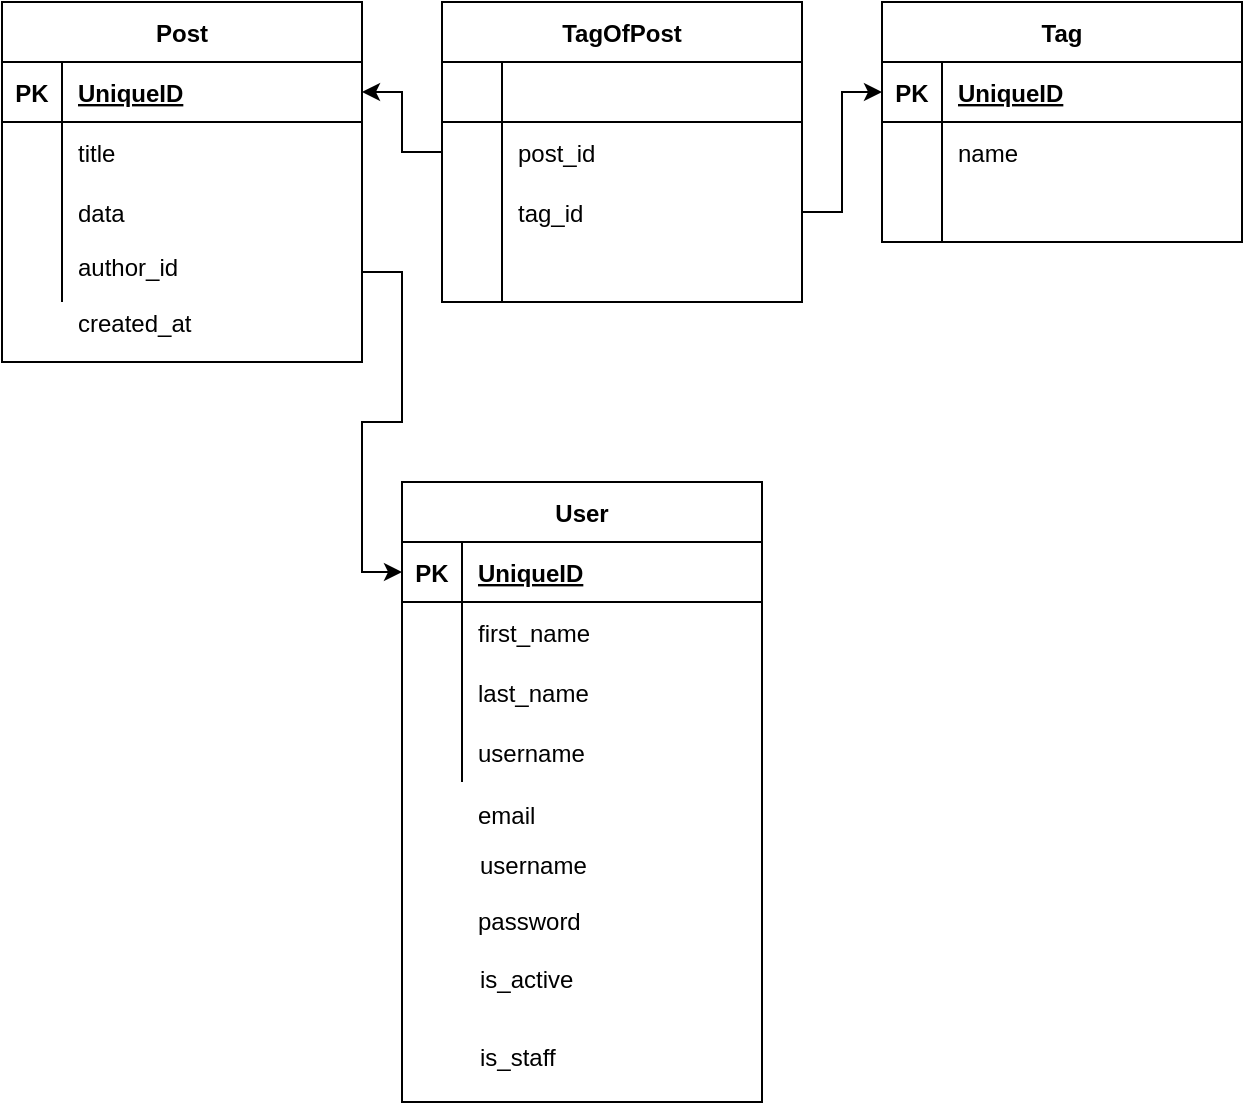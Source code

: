<mxfile version="20.0.4" type="device"><diagram id="tgaHIKJ7YFdfDCu7VzI3" name="blog"><mxGraphModel dx="851" dy="471" grid="1" gridSize="10" guides="1" tooltips="1" connect="1" arrows="1" fold="1" page="1" pageScale="1" pageWidth="850" pageHeight="1100" math="0" shadow="0"><root><mxCell id="0"/><mxCell id="1" parent="0"/><mxCell id="oHu_rSvorIhoFcOn5NiG-1" value="Post" style="shape=table;startSize=30;container=1;collapsible=1;childLayout=tableLayout;fixedRows=1;rowLines=0;fontStyle=1;align=center;resizeLast=1;" vertex="1" parent="1"><mxGeometry x="240" y="90" width="180" height="180" as="geometry"/></mxCell><mxCell id="oHu_rSvorIhoFcOn5NiG-2" value="" style="shape=tableRow;horizontal=0;startSize=0;swimlaneHead=0;swimlaneBody=0;fillColor=none;collapsible=0;dropTarget=0;points=[[0,0.5],[1,0.5]];portConstraint=eastwest;top=0;left=0;right=0;bottom=1;" vertex="1" parent="oHu_rSvorIhoFcOn5NiG-1"><mxGeometry y="30" width="180" height="30" as="geometry"/></mxCell><mxCell id="oHu_rSvorIhoFcOn5NiG-3" value="PK" style="shape=partialRectangle;connectable=0;fillColor=none;top=0;left=0;bottom=0;right=0;fontStyle=1;overflow=hidden;" vertex="1" parent="oHu_rSvorIhoFcOn5NiG-2"><mxGeometry width="30" height="30" as="geometry"><mxRectangle width="30" height="30" as="alternateBounds"/></mxGeometry></mxCell><mxCell id="oHu_rSvorIhoFcOn5NiG-4" value="UniqueID" style="shape=partialRectangle;connectable=0;fillColor=none;top=0;left=0;bottom=0;right=0;align=left;spacingLeft=6;fontStyle=5;overflow=hidden;" vertex="1" parent="oHu_rSvorIhoFcOn5NiG-2"><mxGeometry x="30" width="150" height="30" as="geometry"><mxRectangle width="150" height="30" as="alternateBounds"/></mxGeometry></mxCell><mxCell id="oHu_rSvorIhoFcOn5NiG-5" value="" style="shape=tableRow;horizontal=0;startSize=0;swimlaneHead=0;swimlaneBody=0;fillColor=none;collapsible=0;dropTarget=0;points=[[0,0.5],[1,0.5]];portConstraint=eastwest;top=0;left=0;right=0;bottom=0;" vertex="1" parent="oHu_rSvorIhoFcOn5NiG-1"><mxGeometry y="60" width="180" height="30" as="geometry"/></mxCell><mxCell id="oHu_rSvorIhoFcOn5NiG-6" value="" style="shape=partialRectangle;connectable=0;fillColor=none;top=0;left=0;bottom=0;right=0;editable=1;overflow=hidden;" vertex="1" parent="oHu_rSvorIhoFcOn5NiG-5"><mxGeometry width="30" height="30" as="geometry"><mxRectangle width="30" height="30" as="alternateBounds"/></mxGeometry></mxCell><mxCell id="oHu_rSvorIhoFcOn5NiG-7" value="title" style="shape=partialRectangle;connectable=0;fillColor=none;top=0;left=0;bottom=0;right=0;align=left;spacingLeft=6;overflow=hidden;" vertex="1" parent="oHu_rSvorIhoFcOn5NiG-5"><mxGeometry x="30" width="150" height="30" as="geometry"><mxRectangle width="150" height="30" as="alternateBounds"/></mxGeometry></mxCell><mxCell id="oHu_rSvorIhoFcOn5NiG-8" value="" style="shape=tableRow;horizontal=0;startSize=0;swimlaneHead=0;swimlaneBody=0;fillColor=none;collapsible=0;dropTarget=0;points=[[0,0.5],[1,0.5]];portConstraint=eastwest;top=0;left=0;right=0;bottom=0;" vertex="1" parent="oHu_rSvorIhoFcOn5NiG-1"><mxGeometry y="90" width="180" height="30" as="geometry"/></mxCell><mxCell id="oHu_rSvorIhoFcOn5NiG-9" value="" style="shape=partialRectangle;connectable=0;fillColor=none;top=0;left=0;bottom=0;right=0;editable=1;overflow=hidden;" vertex="1" parent="oHu_rSvorIhoFcOn5NiG-8"><mxGeometry width="30" height="30" as="geometry"><mxRectangle width="30" height="30" as="alternateBounds"/></mxGeometry></mxCell><mxCell id="oHu_rSvorIhoFcOn5NiG-10" value="data" style="shape=partialRectangle;connectable=0;fillColor=none;top=0;left=0;bottom=0;right=0;align=left;spacingLeft=6;overflow=hidden;" vertex="1" parent="oHu_rSvorIhoFcOn5NiG-8"><mxGeometry x="30" width="150" height="30" as="geometry"><mxRectangle width="150" height="30" as="alternateBounds"/></mxGeometry></mxCell><mxCell id="oHu_rSvorIhoFcOn5NiG-11" value="" style="shape=tableRow;horizontal=0;startSize=0;swimlaneHead=0;swimlaneBody=0;fillColor=none;collapsible=0;dropTarget=0;points=[[0,0.5],[1,0.5]];portConstraint=eastwest;top=0;left=0;right=0;bottom=0;" vertex="1" parent="oHu_rSvorIhoFcOn5NiG-1"><mxGeometry y="120" width="180" height="30" as="geometry"/></mxCell><mxCell id="oHu_rSvorIhoFcOn5NiG-12" value="" style="shape=partialRectangle;connectable=0;fillColor=none;top=0;left=0;bottom=0;right=0;editable=1;overflow=hidden;" vertex="1" parent="oHu_rSvorIhoFcOn5NiG-11"><mxGeometry width="30" height="30" as="geometry"><mxRectangle width="30" height="30" as="alternateBounds"/></mxGeometry></mxCell><mxCell id="oHu_rSvorIhoFcOn5NiG-13" value="" style="shape=partialRectangle;connectable=0;fillColor=none;top=0;left=0;bottom=0;right=0;align=left;spacingLeft=6;overflow=hidden;" vertex="1" parent="oHu_rSvorIhoFcOn5NiG-11"><mxGeometry x="30" width="150" height="30" as="geometry"><mxRectangle width="150" height="30" as="alternateBounds"/></mxGeometry></mxCell><mxCell id="oHu_rSvorIhoFcOn5NiG-14" value="" style="shape=partialRectangle;connectable=0;fillColor=none;top=0;left=0;bottom=0;right=0;editable=1;overflow=hidden;" vertex="1" parent="1"><mxGeometry x="240" y="240" width="30" height="30" as="geometry"><mxRectangle width="30" height="30" as="alternateBounds"/></mxGeometry></mxCell><mxCell id="oHu_rSvorIhoFcOn5NiG-15" value="author_id" style="shape=partialRectangle;connectable=0;fillColor=none;top=0;left=0;bottom=0;right=0;align=left;spacingLeft=6;overflow=hidden;" vertex="1" parent="1"><mxGeometry x="270" y="207" width="150" height="30" as="geometry"><mxRectangle width="150" height="30" as="alternateBounds"/></mxGeometry></mxCell><mxCell id="oHu_rSvorIhoFcOn5NiG-16" value="created_at" style="shape=partialRectangle;connectable=0;fillColor=none;top=0;left=0;bottom=0;right=0;align=left;spacingLeft=6;overflow=hidden;" vertex="1" parent="1"><mxGeometry x="270" y="235" width="150" height="30" as="geometry"><mxRectangle width="150" height="30" as="alternateBounds"/></mxGeometry></mxCell><mxCell id="oHu_rSvorIhoFcOn5NiG-17" value="Tag" style="shape=table;startSize=30;container=1;collapsible=1;childLayout=tableLayout;fixedRows=1;rowLines=0;fontStyle=1;align=center;resizeLast=1;" vertex="1" parent="1"><mxGeometry x="680" y="90" width="180" height="120" as="geometry"/></mxCell><mxCell id="oHu_rSvorIhoFcOn5NiG-18" value="" style="shape=tableRow;horizontal=0;startSize=0;swimlaneHead=0;swimlaneBody=0;fillColor=none;collapsible=0;dropTarget=0;points=[[0,0.5],[1,0.5]];portConstraint=eastwest;top=0;left=0;right=0;bottom=1;" vertex="1" parent="oHu_rSvorIhoFcOn5NiG-17"><mxGeometry y="30" width="180" height="30" as="geometry"/></mxCell><mxCell id="oHu_rSvorIhoFcOn5NiG-19" value="PK" style="shape=partialRectangle;connectable=0;fillColor=none;top=0;left=0;bottom=0;right=0;fontStyle=1;overflow=hidden;" vertex="1" parent="oHu_rSvorIhoFcOn5NiG-18"><mxGeometry width="30" height="30" as="geometry"><mxRectangle width="30" height="30" as="alternateBounds"/></mxGeometry></mxCell><mxCell id="oHu_rSvorIhoFcOn5NiG-20" value="UniqueID" style="shape=partialRectangle;connectable=0;fillColor=none;top=0;left=0;bottom=0;right=0;align=left;spacingLeft=6;fontStyle=5;overflow=hidden;" vertex="1" parent="oHu_rSvorIhoFcOn5NiG-18"><mxGeometry x="30" width="150" height="30" as="geometry"><mxRectangle width="150" height="30" as="alternateBounds"/></mxGeometry></mxCell><mxCell id="oHu_rSvorIhoFcOn5NiG-21" value="" style="shape=tableRow;horizontal=0;startSize=0;swimlaneHead=0;swimlaneBody=0;fillColor=none;collapsible=0;dropTarget=0;points=[[0,0.5],[1,0.5]];portConstraint=eastwest;top=0;left=0;right=0;bottom=0;" vertex="1" parent="oHu_rSvorIhoFcOn5NiG-17"><mxGeometry y="60" width="180" height="30" as="geometry"/></mxCell><mxCell id="oHu_rSvorIhoFcOn5NiG-22" value="" style="shape=partialRectangle;connectable=0;fillColor=none;top=0;left=0;bottom=0;right=0;editable=1;overflow=hidden;" vertex="1" parent="oHu_rSvorIhoFcOn5NiG-21"><mxGeometry width="30" height="30" as="geometry"><mxRectangle width="30" height="30" as="alternateBounds"/></mxGeometry></mxCell><mxCell id="oHu_rSvorIhoFcOn5NiG-23" value="name" style="shape=partialRectangle;connectable=0;fillColor=none;top=0;left=0;bottom=0;right=0;align=left;spacingLeft=6;overflow=hidden;" vertex="1" parent="oHu_rSvorIhoFcOn5NiG-21"><mxGeometry x="30" width="150" height="30" as="geometry"><mxRectangle width="150" height="30" as="alternateBounds"/></mxGeometry></mxCell><mxCell id="oHu_rSvorIhoFcOn5NiG-24" value="" style="shape=tableRow;horizontal=0;startSize=0;swimlaneHead=0;swimlaneBody=0;fillColor=none;collapsible=0;dropTarget=0;points=[[0,0.5],[1,0.5]];portConstraint=eastwest;top=0;left=0;right=0;bottom=0;" vertex="1" parent="oHu_rSvorIhoFcOn5NiG-17"><mxGeometry y="90" width="180" height="30" as="geometry"/></mxCell><mxCell id="oHu_rSvorIhoFcOn5NiG-25" value="" style="shape=partialRectangle;connectable=0;fillColor=none;top=0;left=0;bottom=0;right=0;editable=1;overflow=hidden;" vertex="1" parent="oHu_rSvorIhoFcOn5NiG-24"><mxGeometry width="30" height="30" as="geometry"><mxRectangle width="30" height="30" as="alternateBounds"/></mxGeometry></mxCell><mxCell id="oHu_rSvorIhoFcOn5NiG-26" value="" style="shape=partialRectangle;connectable=0;fillColor=none;top=0;left=0;bottom=0;right=0;align=left;spacingLeft=6;overflow=hidden;" vertex="1" parent="oHu_rSvorIhoFcOn5NiG-24"><mxGeometry x="30" width="150" height="30" as="geometry"><mxRectangle width="150" height="30" as="alternateBounds"/></mxGeometry></mxCell><mxCell id="oHu_rSvorIhoFcOn5NiG-30" value="TagOfPost" style="shape=table;startSize=30;container=1;collapsible=1;childLayout=tableLayout;fixedRows=1;rowLines=0;fontStyle=1;align=center;resizeLast=1;" vertex="1" parent="1"><mxGeometry x="460" y="90" width="180" height="150" as="geometry"/></mxCell><mxCell id="oHu_rSvorIhoFcOn5NiG-31" value="" style="shape=tableRow;horizontal=0;startSize=0;swimlaneHead=0;swimlaneBody=0;fillColor=none;collapsible=0;dropTarget=0;points=[[0,0.5],[1,0.5]];portConstraint=eastwest;top=0;left=0;right=0;bottom=1;" vertex="1" parent="oHu_rSvorIhoFcOn5NiG-30"><mxGeometry y="30" width="180" height="30" as="geometry"/></mxCell><mxCell id="oHu_rSvorIhoFcOn5NiG-32" value="" style="shape=partialRectangle;connectable=0;fillColor=none;top=0;left=0;bottom=0;right=0;fontStyle=1;overflow=hidden;" vertex="1" parent="oHu_rSvorIhoFcOn5NiG-31"><mxGeometry width="30" height="30" as="geometry"><mxRectangle width="30" height="30" as="alternateBounds"/></mxGeometry></mxCell><mxCell id="oHu_rSvorIhoFcOn5NiG-33" value="" style="shape=partialRectangle;connectable=0;fillColor=none;top=0;left=0;bottom=0;right=0;align=left;spacingLeft=6;fontStyle=5;overflow=hidden;" vertex="1" parent="oHu_rSvorIhoFcOn5NiG-31"><mxGeometry x="30" width="150" height="30" as="geometry"><mxRectangle width="150" height="30" as="alternateBounds"/></mxGeometry></mxCell><mxCell id="oHu_rSvorIhoFcOn5NiG-34" value="" style="shape=tableRow;horizontal=0;startSize=0;swimlaneHead=0;swimlaneBody=0;fillColor=none;collapsible=0;dropTarget=0;points=[[0,0.5],[1,0.5]];portConstraint=eastwest;top=0;left=0;right=0;bottom=0;" vertex="1" parent="oHu_rSvorIhoFcOn5NiG-30"><mxGeometry y="60" width="180" height="30" as="geometry"/></mxCell><mxCell id="oHu_rSvorIhoFcOn5NiG-35" value="" style="shape=partialRectangle;connectable=0;fillColor=none;top=0;left=0;bottom=0;right=0;editable=1;overflow=hidden;" vertex="1" parent="oHu_rSvorIhoFcOn5NiG-34"><mxGeometry width="30" height="30" as="geometry"><mxRectangle width="30" height="30" as="alternateBounds"/></mxGeometry></mxCell><mxCell id="oHu_rSvorIhoFcOn5NiG-36" value="post_id" style="shape=partialRectangle;connectable=0;fillColor=none;top=0;left=0;bottom=0;right=0;align=left;spacingLeft=6;overflow=hidden;" vertex="1" parent="oHu_rSvorIhoFcOn5NiG-34"><mxGeometry x="30" width="150" height="30" as="geometry"><mxRectangle width="150" height="30" as="alternateBounds"/></mxGeometry></mxCell><mxCell id="oHu_rSvorIhoFcOn5NiG-37" value="" style="shape=tableRow;horizontal=0;startSize=0;swimlaneHead=0;swimlaneBody=0;fillColor=none;collapsible=0;dropTarget=0;points=[[0,0.5],[1,0.5]];portConstraint=eastwest;top=0;left=0;right=0;bottom=0;" vertex="1" parent="oHu_rSvorIhoFcOn5NiG-30"><mxGeometry y="90" width="180" height="30" as="geometry"/></mxCell><mxCell id="oHu_rSvorIhoFcOn5NiG-38" value="" style="shape=partialRectangle;connectable=0;fillColor=none;top=0;left=0;bottom=0;right=0;editable=1;overflow=hidden;" vertex="1" parent="oHu_rSvorIhoFcOn5NiG-37"><mxGeometry width="30" height="30" as="geometry"><mxRectangle width="30" height="30" as="alternateBounds"/></mxGeometry></mxCell><mxCell id="oHu_rSvorIhoFcOn5NiG-39" value="tag_id" style="shape=partialRectangle;connectable=0;fillColor=none;top=0;left=0;bottom=0;right=0;align=left;spacingLeft=6;overflow=hidden;" vertex="1" parent="oHu_rSvorIhoFcOn5NiG-37"><mxGeometry x="30" width="150" height="30" as="geometry"><mxRectangle width="150" height="30" as="alternateBounds"/></mxGeometry></mxCell><mxCell id="oHu_rSvorIhoFcOn5NiG-40" value="" style="shape=tableRow;horizontal=0;startSize=0;swimlaneHead=0;swimlaneBody=0;fillColor=none;collapsible=0;dropTarget=0;points=[[0,0.5],[1,0.5]];portConstraint=eastwest;top=0;left=0;right=0;bottom=0;" vertex="1" parent="oHu_rSvorIhoFcOn5NiG-30"><mxGeometry y="120" width="180" height="30" as="geometry"/></mxCell><mxCell id="oHu_rSvorIhoFcOn5NiG-41" value="" style="shape=partialRectangle;connectable=0;fillColor=none;top=0;left=0;bottom=0;right=0;editable=1;overflow=hidden;" vertex="1" parent="oHu_rSvorIhoFcOn5NiG-40"><mxGeometry width="30" height="30" as="geometry"><mxRectangle width="30" height="30" as="alternateBounds"/></mxGeometry></mxCell><mxCell id="oHu_rSvorIhoFcOn5NiG-42" value="" style="shape=partialRectangle;connectable=0;fillColor=none;top=0;left=0;bottom=0;right=0;align=left;spacingLeft=6;overflow=hidden;" vertex="1" parent="oHu_rSvorIhoFcOn5NiG-40"><mxGeometry x="30" width="150" height="30" as="geometry"><mxRectangle width="150" height="30" as="alternateBounds"/></mxGeometry></mxCell><mxCell id="oHu_rSvorIhoFcOn5NiG-44" style="edgeStyle=orthogonalEdgeStyle;rounded=0;orthogonalLoop=1;jettySize=auto;html=1;" edge="1" parent="1" source="oHu_rSvorIhoFcOn5NiG-34" target="oHu_rSvorIhoFcOn5NiG-2"><mxGeometry relative="1" as="geometry"/></mxCell><mxCell id="oHu_rSvorIhoFcOn5NiG-45" style="edgeStyle=orthogonalEdgeStyle;rounded=0;orthogonalLoop=1;jettySize=auto;html=1;entryX=0;entryY=0.5;entryDx=0;entryDy=0;" edge="1" parent="1" source="oHu_rSvorIhoFcOn5NiG-37" target="oHu_rSvorIhoFcOn5NiG-18"><mxGeometry relative="1" as="geometry"/></mxCell><mxCell id="oHu_rSvorIhoFcOn5NiG-46" value="User" style="shape=table;startSize=30;container=1;collapsible=1;childLayout=tableLayout;fixedRows=1;rowLines=0;fontStyle=1;align=center;resizeLast=1;" vertex="1" parent="1"><mxGeometry x="440" y="330" width="180" height="310" as="geometry"/></mxCell><mxCell id="oHu_rSvorIhoFcOn5NiG-47" value="" style="shape=tableRow;horizontal=0;startSize=0;swimlaneHead=0;swimlaneBody=0;fillColor=none;collapsible=0;dropTarget=0;points=[[0,0.5],[1,0.5]];portConstraint=eastwest;top=0;left=0;right=0;bottom=1;" vertex="1" parent="oHu_rSvorIhoFcOn5NiG-46"><mxGeometry y="30" width="180" height="30" as="geometry"/></mxCell><mxCell id="oHu_rSvorIhoFcOn5NiG-48" value="PK" style="shape=partialRectangle;connectable=0;fillColor=none;top=0;left=0;bottom=0;right=0;fontStyle=1;overflow=hidden;" vertex="1" parent="oHu_rSvorIhoFcOn5NiG-47"><mxGeometry width="30" height="30" as="geometry"><mxRectangle width="30" height="30" as="alternateBounds"/></mxGeometry></mxCell><mxCell id="oHu_rSvorIhoFcOn5NiG-49" value="UniqueID" style="shape=partialRectangle;connectable=0;fillColor=none;top=0;left=0;bottom=0;right=0;align=left;spacingLeft=6;fontStyle=5;overflow=hidden;" vertex="1" parent="oHu_rSvorIhoFcOn5NiG-47"><mxGeometry x="30" width="150" height="30" as="geometry"><mxRectangle width="150" height="30" as="alternateBounds"/></mxGeometry></mxCell><mxCell id="oHu_rSvorIhoFcOn5NiG-50" value="" style="shape=tableRow;horizontal=0;startSize=0;swimlaneHead=0;swimlaneBody=0;fillColor=none;collapsible=0;dropTarget=0;points=[[0,0.5],[1,0.5]];portConstraint=eastwest;top=0;left=0;right=0;bottom=0;" vertex="1" parent="oHu_rSvorIhoFcOn5NiG-46"><mxGeometry y="60" width="180" height="30" as="geometry"/></mxCell><mxCell id="oHu_rSvorIhoFcOn5NiG-51" value="" style="shape=partialRectangle;connectable=0;fillColor=none;top=0;left=0;bottom=0;right=0;editable=1;overflow=hidden;" vertex="1" parent="oHu_rSvorIhoFcOn5NiG-50"><mxGeometry width="30" height="30" as="geometry"><mxRectangle width="30" height="30" as="alternateBounds"/></mxGeometry></mxCell><mxCell id="oHu_rSvorIhoFcOn5NiG-52" value="first_name" style="shape=partialRectangle;connectable=0;fillColor=none;top=0;left=0;bottom=0;right=0;align=left;spacingLeft=6;overflow=hidden;" vertex="1" parent="oHu_rSvorIhoFcOn5NiG-50"><mxGeometry x="30" width="150" height="30" as="geometry"><mxRectangle width="150" height="30" as="alternateBounds"/></mxGeometry></mxCell><mxCell id="oHu_rSvorIhoFcOn5NiG-53" value="" style="shape=tableRow;horizontal=0;startSize=0;swimlaneHead=0;swimlaneBody=0;fillColor=none;collapsible=0;dropTarget=0;points=[[0,0.5],[1,0.5]];portConstraint=eastwest;top=0;left=0;right=0;bottom=0;" vertex="1" parent="oHu_rSvorIhoFcOn5NiG-46"><mxGeometry y="90" width="180" height="30" as="geometry"/></mxCell><mxCell id="oHu_rSvorIhoFcOn5NiG-54" value="" style="shape=partialRectangle;connectable=0;fillColor=none;top=0;left=0;bottom=0;right=0;editable=1;overflow=hidden;" vertex="1" parent="oHu_rSvorIhoFcOn5NiG-53"><mxGeometry width="30" height="30" as="geometry"><mxRectangle width="30" height="30" as="alternateBounds"/></mxGeometry></mxCell><mxCell id="oHu_rSvorIhoFcOn5NiG-55" value="last_name" style="shape=partialRectangle;connectable=0;fillColor=none;top=0;left=0;bottom=0;right=0;align=left;spacingLeft=6;overflow=hidden;" vertex="1" parent="oHu_rSvorIhoFcOn5NiG-53"><mxGeometry x="30" width="150" height="30" as="geometry"><mxRectangle width="150" height="30" as="alternateBounds"/></mxGeometry></mxCell><mxCell id="oHu_rSvorIhoFcOn5NiG-56" value="" style="shape=tableRow;horizontal=0;startSize=0;swimlaneHead=0;swimlaneBody=0;fillColor=none;collapsible=0;dropTarget=0;points=[[0,0.5],[1,0.5]];portConstraint=eastwest;top=0;left=0;right=0;bottom=0;" vertex="1" parent="oHu_rSvorIhoFcOn5NiG-46"><mxGeometry y="120" width="180" height="30" as="geometry"/></mxCell><mxCell id="oHu_rSvorIhoFcOn5NiG-57" value="" style="shape=partialRectangle;connectable=0;fillColor=none;top=0;left=0;bottom=0;right=0;editable=1;overflow=hidden;" vertex="1" parent="oHu_rSvorIhoFcOn5NiG-56"><mxGeometry width="30" height="30" as="geometry"><mxRectangle width="30" height="30" as="alternateBounds"/></mxGeometry></mxCell><mxCell id="oHu_rSvorIhoFcOn5NiG-58" value="username" style="shape=partialRectangle;connectable=0;fillColor=none;top=0;left=0;bottom=0;right=0;align=left;spacingLeft=6;overflow=hidden;" vertex="1" parent="oHu_rSvorIhoFcOn5NiG-56"><mxGeometry x="30" width="150" height="30" as="geometry"><mxRectangle width="150" height="30" as="alternateBounds"/></mxGeometry></mxCell><mxCell id="oHu_rSvorIhoFcOn5NiG-72" value="" style="shape=tableRow;horizontal=0;startSize=0;swimlaneHead=0;swimlaneBody=0;fillColor=none;collapsible=0;dropTarget=0;points=[[0,0.5],[1,0.5]];portConstraint=eastwest;top=0;left=0;right=0;bottom=0;" vertex="1" parent="1"><mxGeometry x="440" y="481" width="180" height="30" as="geometry"/></mxCell><mxCell id="oHu_rSvorIhoFcOn5NiG-73" value="" style="shape=partialRectangle;connectable=0;fillColor=none;top=0;left=0;bottom=0;right=0;editable=1;overflow=hidden;" vertex="1" parent="oHu_rSvorIhoFcOn5NiG-72"><mxGeometry width="30" height="30" as="geometry"><mxRectangle width="30" height="30" as="alternateBounds"/></mxGeometry></mxCell><mxCell id="oHu_rSvorIhoFcOn5NiG-74" value="email" style="shape=partialRectangle;connectable=0;fillColor=none;top=0;left=0;bottom=0;right=0;align=left;spacingLeft=6;overflow=hidden;" vertex="1" parent="oHu_rSvorIhoFcOn5NiG-72"><mxGeometry x="30" width="150" height="30" as="geometry"><mxRectangle width="150" height="30" as="alternateBounds"/></mxGeometry></mxCell><mxCell id="oHu_rSvorIhoFcOn5NiG-75" value="" style="shape=tableRow;horizontal=0;startSize=0;swimlaneHead=0;swimlaneBody=0;fillColor=none;collapsible=0;dropTarget=0;points=[[0,0.5],[1,0.5]];portConstraint=eastwest;top=0;left=0;right=0;bottom=0;" vertex="1" parent="1"><mxGeometry x="441" y="506" width="180" height="30" as="geometry"/></mxCell><mxCell id="oHu_rSvorIhoFcOn5NiG-76" value="" style="shape=partialRectangle;connectable=0;fillColor=none;top=0;left=0;bottom=0;right=0;editable=1;overflow=hidden;" vertex="1" parent="oHu_rSvorIhoFcOn5NiG-75"><mxGeometry width="30" height="30" as="geometry"><mxRectangle width="30" height="30" as="alternateBounds"/></mxGeometry></mxCell><mxCell id="oHu_rSvorIhoFcOn5NiG-77" value="username" style="shape=partialRectangle;connectable=0;fillColor=none;top=0;left=0;bottom=0;right=0;align=left;spacingLeft=6;overflow=hidden;" vertex="1" parent="oHu_rSvorIhoFcOn5NiG-75"><mxGeometry x="30" width="150" height="30" as="geometry"><mxRectangle width="150" height="30" as="alternateBounds"/></mxGeometry></mxCell><mxCell id="oHu_rSvorIhoFcOn5NiG-78" value="password" style="shape=partialRectangle;connectable=0;fillColor=none;top=0;left=0;bottom=0;right=0;align=left;spacingLeft=6;overflow=hidden;" vertex="1" parent="1"><mxGeometry x="470" y="534" width="150" height="30" as="geometry"><mxRectangle width="150" height="30" as="alternateBounds"/></mxGeometry></mxCell><mxCell id="oHu_rSvorIhoFcOn5NiG-79" value="is_active" style="shape=partialRectangle;connectable=0;fillColor=none;top=0;left=0;bottom=0;right=0;align=left;spacingLeft=6;overflow=hidden;" vertex="1" parent="1"><mxGeometry x="471" y="563" width="150" height="30" as="geometry"><mxRectangle width="150" height="30" as="alternateBounds"/></mxGeometry></mxCell><mxCell id="oHu_rSvorIhoFcOn5NiG-80" value="is_staff" style="shape=partialRectangle;connectable=0;fillColor=none;top=0;left=0;bottom=0;right=0;align=left;spacingLeft=6;overflow=hidden;" vertex="1" parent="1"><mxGeometry x="471" y="602" width="150" height="30" as="geometry"><mxRectangle width="150" height="30" as="alternateBounds"/></mxGeometry></mxCell><mxCell id="oHu_rSvorIhoFcOn5NiG-81" style="edgeStyle=orthogonalEdgeStyle;rounded=0;orthogonalLoop=1;jettySize=auto;html=1;" edge="1" parent="1" source="oHu_rSvorIhoFcOn5NiG-11" target="oHu_rSvorIhoFcOn5NiG-47"><mxGeometry relative="1" as="geometry"/></mxCell></root></mxGraphModel></diagram></mxfile>
